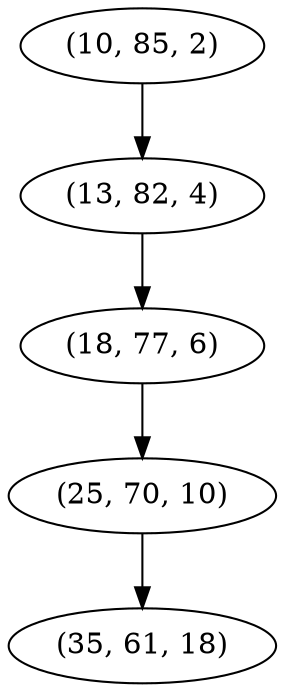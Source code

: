 digraph tree {
    "(10, 85, 2)";
    "(13, 82, 4)";
    "(18, 77, 6)";
    "(25, 70, 10)";
    "(35, 61, 18)";
    "(10, 85, 2)" -> "(13, 82, 4)";
    "(13, 82, 4)" -> "(18, 77, 6)";
    "(18, 77, 6)" -> "(25, 70, 10)";
    "(25, 70, 10)" -> "(35, 61, 18)";
}
